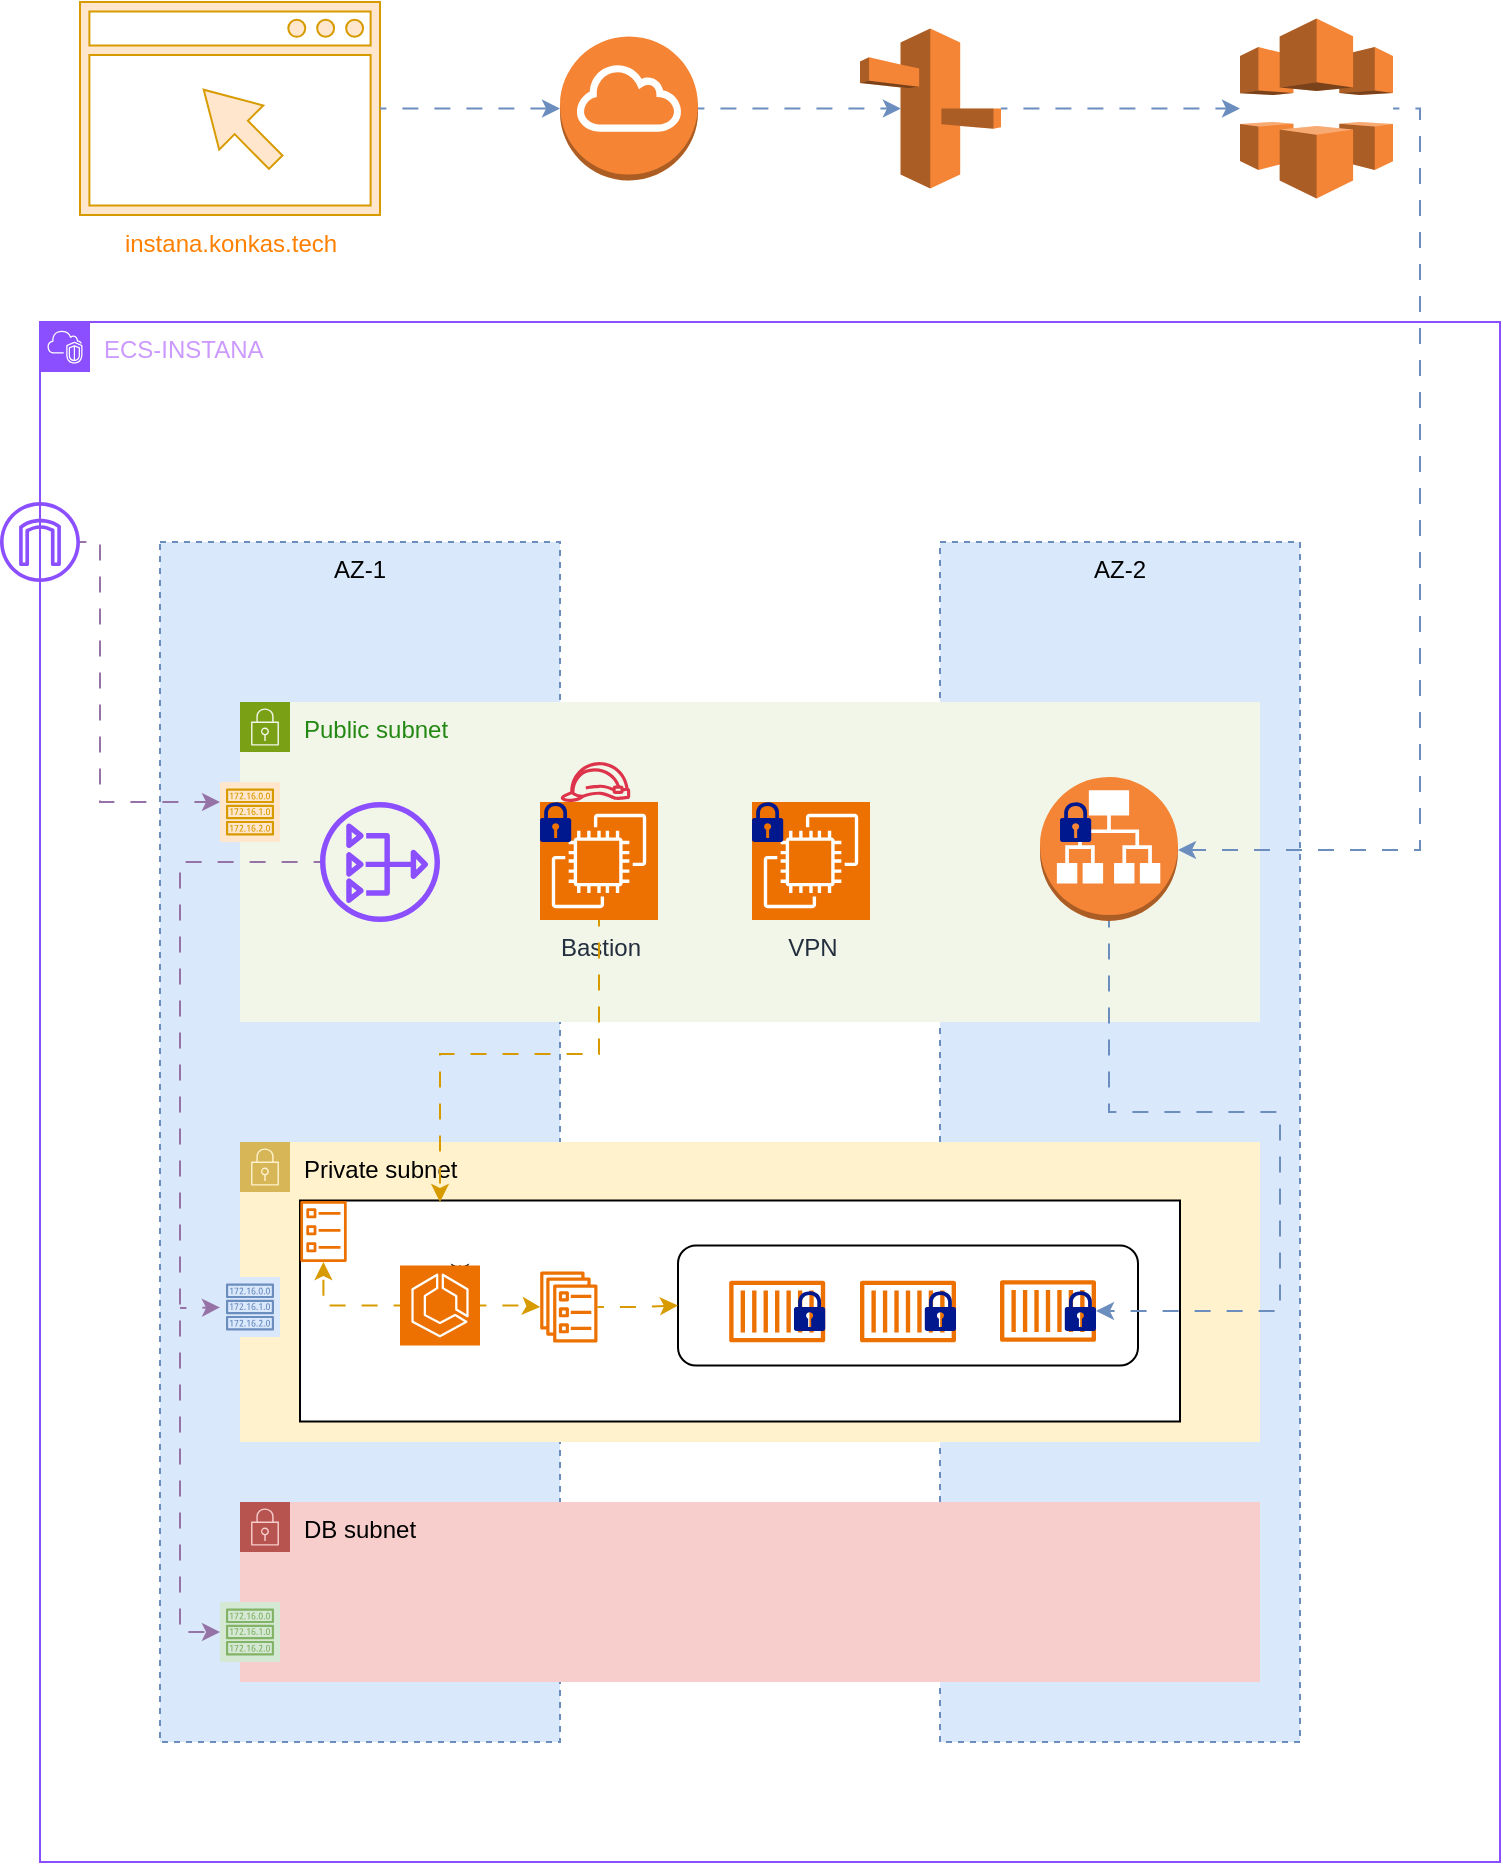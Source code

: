 <mxfile version="24.7.16">
  <diagram name="Page-1" id="yDt01ANhyej5JqWS6dFk">
    <mxGraphModel dx="1008" dy="626" grid="1" gridSize="10" guides="1" tooltips="1" connect="1" arrows="1" fold="1" page="1" pageScale="1" pageWidth="850" pageHeight="1100" math="0" shadow="0">
      <root>
        <mxCell id="0" />
        <mxCell id="1" parent="0" />
        <mxCell id="Hb1TKC1Pl9qgVDZg1J_4-1" value="&lt;font color=&quot;#cc99ff&quot;&gt;ECS-INSTANA&lt;/font&gt;" style="points=[[0,0],[0.25,0],[0.5,0],[0.75,0],[1,0],[1,0.25],[1,0.5],[1,0.75],[1,1],[0.75,1],[0.5,1],[0.25,1],[0,1],[0,0.75],[0,0.5],[0,0.25]];outlineConnect=0;gradientColor=none;html=1;whiteSpace=wrap;fontSize=12;fontStyle=0;container=1;pointerEvents=0;collapsible=0;recursiveResize=0;shape=mxgraph.aws4.group;grIcon=mxgraph.aws4.group_vpc2;strokeColor=#8C4FFF;fillColor=none;verticalAlign=top;align=left;spacingLeft=30;fontColor=#AAB7B8;dashed=0;" vertex="1" parent="1">
          <mxGeometry x="40" y="310" width="730" height="770" as="geometry" />
        </mxCell>
        <mxCell id="Hb1TKC1Pl9qgVDZg1J_4-2" value="AZ-1" style="fillColor=#dae8fc;strokeColor=#6c8ebf;dashed=1;verticalAlign=top;fontStyle=0;whiteSpace=wrap;html=1;" vertex="1" parent="Hb1TKC1Pl9qgVDZg1J_4-1">
          <mxGeometry x="60" y="110" width="200" height="600" as="geometry" />
        </mxCell>
        <mxCell id="Hb1TKC1Pl9qgVDZg1J_4-3" value="AZ-2" style="fillColor=#dae8fc;strokeColor=#6c8ebf;dashed=1;verticalAlign=top;fontStyle=0;whiteSpace=wrap;html=1;" vertex="1" parent="Hb1TKC1Pl9qgVDZg1J_4-1">
          <mxGeometry x="450" y="110" width="180" height="600" as="geometry" />
        </mxCell>
        <mxCell id="Hb1TKC1Pl9qgVDZg1J_4-4" value="Public subnet" style="points=[[0,0],[0.25,0],[0.5,0],[0.75,0],[1,0],[1,0.25],[1,0.5],[1,0.75],[1,1],[0.75,1],[0.5,1],[0.25,1],[0,1],[0,0.75],[0,0.5],[0,0.25]];outlineConnect=0;gradientColor=none;html=1;whiteSpace=wrap;fontSize=12;fontStyle=0;container=1;pointerEvents=0;collapsible=0;recursiveResize=0;shape=mxgraph.aws4.group;grIcon=mxgraph.aws4.group_security_group;grStroke=0;strokeColor=#7AA116;fillColor=#F2F6E8;verticalAlign=top;align=left;spacingLeft=30;fontColor=#248814;dashed=0;" vertex="1" parent="Hb1TKC1Pl9qgVDZg1J_4-1">
          <mxGeometry x="100" y="190" width="510" height="160" as="geometry" />
        </mxCell>
        <mxCell id="Hb1TKC1Pl9qgVDZg1J_4-26" value="VPN" style="sketch=0;points=[[0,0,0],[0.25,0,0],[0.5,0,0],[0.75,0,0],[1,0,0],[0,1,0],[0.25,1,0],[0.5,1,0],[0.75,1,0],[1,1,0],[0,0.25,0],[0,0.5,0],[0,0.75,0],[1,0.25,0],[1,0.5,0],[1,0.75,0]];outlineConnect=0;fontColor=#232F3E;fillColor=#ED7100;strokeColor=#ffffff;dashed=0;verticalLabelPosition=bottom;verticalAlign=top;align=center;html=1;fontSize=12;fontStyle=0;aspect=fixed;shape=mxgraph.aws4.resourceIcon;resIcon=mxgraph.aws4.ec2;" vertex="1" parent="Hb1TKC1Pl9qgVDZg1J_4-4">
          <mxGeometry x="256" y="50" width="59" height="59" as="geometry" />
        </mxCell>
        <mxCell id="Hb1TKC1Pl9qgVDZg1J_4-28" value="" style="sketch=0;aspect=fixed;pointerEvents=1;shadow=0;dashed=0;html=1;strokeColor=none;labelPosition=center;verticalLabelPosition=bottom;verticalAlign=top;align=center;fillColor=#00188D;shape=mxgraph.mscae.enterprise.lock" vertex="1" parent="Hb1TKC1Pl9qgVDZg1J_4-4">
          <mxGeometry x="256" y="50" width="15.6" height="20" as="geometry" />
        </mxCell>
        <mxCell id="Hb1TKC1Pl9qgVDZg1J_4-25" value="Bastion" style="sketch=0;points=[[0,0,0],[0.25,0,0],[0.5,0,0],[0.75,0,0],[1,0,0],[0,1,0],[0.25,1,0],[0.5,1,0],[0.75,1,0],[1,1,0],[0,0.25,0],[0,0.5,0],[0,0.75,0],[1,0.25,0],[1,0.5,0],[1,0.75,0]];outlineConnect=0;fontColor=#232F3E;fillColor=#ED7100;strokeColor=#ffffff;dashed=0;verticalLabelPosition=bottom;verticalAlign=top;align=center;html=1;fontSize=12;fontStyle=0;aspect=fixed;shape=mxgraph.aws4.resourceIcon;resIcon=mxgraph.aws4.ec2;" vertex="1" parent="Hb1TKC1Pl9qgVDZg1J_4-4">
          <mxGeometry x="150" y="50" width="59" height="59" as="geometry" />
        </mxCell>
        <mxCell id="Hb1TKC1Pl9qgVDZg1J_4-29" value="" style="sketch=0;outlineConnect=0;fontColor=#232F3E;gradientColor=none;fillColor=#DD344C;strokeColor=none;dashed=0;verticalLabelPosition=bottom;verticalAlign=top;align=center;html=1;fontSize=12;fontStyle=0;aspect=fixed;pointerEvents=1;shape=mxgraph.aws4.role;" vertex="1" parent="Hb1TKC1Pl9qgVDZg1J_4-4">
          <mxGeometry x="160" y="30" width="35.46" height="20" as="geometry" />
        </mxCell>
        <mxCell id="Hb1TKC1Pl9qgVDZg1J_4-27" value="" style="sketch=0;aspect=fixed;pointerEvents=1;shadow=0;dashed=0;html=1;strokeColor=none;labelPosition=center;verticalLabelPosition=bottom;verticalAlign=top;align=center;fillColor=#00188D;shape=mxgraph.mscae.enterprise.lock" vertex="1" parent="Hb1TKC1Pl9qgVDZg1J_4-4">
          <mxGeometry x="150" y="50" width="15.6" height="20" as="geometry" />
        </mxCell>
        <mxCell id="Hb1TKC1Pl9qgVDZg1J_4-57" value="" style="sketch=0;outlineConnect=0;fontColor=#232F3E;gradientColor=none;fillColor=#8C4FFF;strokeColor=none;dashed=0;verticalLabelPosition=bottom;verticalAlign=top;align=center;html=1;fontSize=12;fontStyle=0;aspect=fixed;pointerEvents=1;shape=mxgraph.aws4.nat_gateway;" vertex="1" parent="Hb1TKC1Pl9qgVDZg1J_4-4">
          <mxGeometry x="40" y="50" width="60" height="60" as="geometry" />
        </mxCell>
        <mxCell id="Hb1TKC1Pl9qgVDZg1J_4-5" value="Private subnet" style="points=[[0,0],[0.25,0],[0.5,0],[0.75,0],[1,0],[1,0.25],[1,0.5],[1,0.75],[1,1],[0.75,1],[0.5,1],[0.25,1],[0,1],[0,0.75],[0,0.5],[0,0.25]];outlineConnect=0;html=1;whiteSpace=wrap;fontSize=12;fontStyle=0;container=1;pointerEvents=0;collapsible=0;recursiveResize=0;shape=mxgraph.aws4.group;grIcon=mxgraph.aws4.group_security_group;grStroke=0;strokeColor=#d6b656;fillColor=#fff2cc;verticalAlign=top;align=left;spacingLeft=30;dashed=0;" vertex="1" parent="Hb1TKC1Pl9qgVDZg1J_4-1">
          <mxGeometry x="100" y="410" width="510" height="150" as="geometry" />
        </mxCell>
        <mxCell id="Hb1TKC1Pl9qgVDZg1J_4-9" value="&#xa;&lt;span style=&quot;color: rgb(0, 0, 0); font-family: Helvetica; font-size: 12px; font-style: normal; font-variant-ligatures: normal; font-variant-caps: normal; font-weight: 400; letter-spacing: normal; orphans: 2; text-align: center; text-indent: 0px; text-transform: none; widows: 2; word-spacing: 0px; -webkit-text-stroke-width: 0px; white-space: nowrap; background-color: rgb(251, 251, 251); text-decoration-thickness: initial; text-decoration-style: initial; text-decoration-color: initial; display: inline !important; float: none;&quot;&gt;instana-ns&lt;/span&gt;&#xa;&#xa;" style="rounded=0;whiteSpace=wrap;html=1;" vertex="1" parent="Hb1TKC1Pl9qgVDZg1J_4-5">
          <mxGeometry x="30" y="29.25" width="440" height="110.5" as="geometry" />
        </mxCell>
        <mxCell id="Hb1TKC1Pl9qgVDZg1J_4-13" value="" style="rounded=1;whiteSpace=wrap;html=1;" vertex="1" parent="Hb1TKC1Pl9qgVDZg1J_4-5">
          <mxGeometry x="219" y="51.75" width="230" height="60" as="geometry" />
        </mxCell>
        <mxCell id="Hb1TKC1Pl9qgVDZg1J_4-14" value="" style="sketch=0;outlineConnect=0;fontColor=#232F3E;gradientColor=none;fillColor=#ED7100;strokeColor=none;dashed=0;verticalLabelPosition=bottom;verticalAlign=top;align=center;html=1;fontSize=12;fontStyle=0;aspect=fixed;pointerEvents=1;shape=mxgraph.aws4.container_1;" vertex="1" parent="Hb1TKC1Pl9qgVDZg1J_4-5">
          <mxGeometry x="244.6" y="69.25" width="48" height="31" as="geometry" />
        </mxCell>
        <mxCell id="Hb1TKC1Pl9qgVDZg1J_4-15" value="" style="sketch=0;outlineConnect=0;fontColor=#232F3E;gradientColor=none;fillColor=#ED7100;strokeColor=none;dashed=0;verticalLabelPosition=bottom;verticalAlign=top;align=center;html=1;fontSize=12;fontStyle=0;aspect=fixed;pointerEvents=1;shape=mxgraph.aws4.container_1;" vertex="1" parent="Hb1TKC1Pl9qgVDZg1J_4-5">
          <mxGeometry x="310" y="69.25" width="48" height="31" as="geometry" />
        </mxCell>
        <mxCell id="Hb1TKC1Pl9qgVDZg1J_4-16" value="" style="sketch=0;outlineConnect=0;fontColor=#232F3E;gradientColor=none;fillColor=#ED7100;strokeColor=none;dashed=0;verticalLabelPosition=bottom;verticalAlign=top;align=center;html=1;fontSize=12;fontStyle=0;aspect=fixed;pointerEvents=1;shape=mxgraph.aws4.container_1;" vertex="1" parent="Hb1TKC1Pl9qgVDZg1J_4-5">
          <mxGeometry x="380" y="69" width="48" height="31" as="geometry" />
        </mxCell>
        <mxCell id="Hb1TKC1Pl9qgVDZg1J_4-17" value="" style="sketch=0;aspect=fixed;pointerEvents=1;shadow=0;dashed=0;html=1;strokeColor=none;labelPosition=center;verticalLabelPosition=bottom;verticalAlign=top;align=center;fillColor=#00188D;shape=mxgraph.mscae.enterprise.lock" vertex="1" parent="Hb1TKC1Pl9qgVDZg1J_4-5">
          <mxGeometry x="277" y="74.5" width="15.6" height="20" as="geometry" />
        </mxCell>
        <mxCell id="Hb1TKC1Pl9qgVDZg1J_4-18" value="" style="sketch=0;aspect=fixed;pointerEvents=1;shadow=0;dashed=0;html=1;strokeColor=none;labelPosition=center;verticalLabelPosition=bottom;verticalAlign=top;align=center;fillColor=#00188D;shape=mxgraph.mscae.enterprise.lock" vertex="1" parent="Hb1TKC1Pl9qgVDZg1J_4-5">
          <mxGeometry x="342.4" y="74.5" width="15.6" height="20" as="geometry" />
        </mxCell>
        <mxCell id="Hb1TKC1Pl9qgVDZg1J_4-19" value="" style="sketch=0;aspect=fixed;pointerEvents=1;shadow=0;dashed=0;html=1;strokeColor=none;labelPosition=center;verticalLabelPosition=bottom;verticalAlign=top;align=center;fillColor=#00188D;shape=mxgraph.mscae.enterprise.lock" vertex="1" parent="Hb1TKC1Pl9qgVDZg1J_4-5">
          <mxGeometry x="412.4" y="74.5" width="15.6" height="20" as="geometry" />
        </mxCell>
        <mxCell id="Hb1TKC1Pl9qgVDZg1J_4-41" value="" style="edgeStyle=orthogonalEdgeStyle;rounded=0;orthogonalLoop=1;jettySize=auto;html=1;flowAnimation=1;fillColor=#ffe6cc;strokeColor=#d79b00;" edge="1" parent="Hb1TKC1Pl9qgVDZg1J_4-5" source="Hb1TKC1Pl9qgVDZg1J_4-8" target="Hb1TKC1Pl9qgVDZg1J_4-32">
          <mxGeometry relative="1" as="geometry" />
        </mxCell>
        <mxCell id="Hb1TKC1Pl9qgVDZg1J_4-42" value="" style="edgeStyle=orthogonalEdgeStyle;rounded=0;orthogonalLoop=1;jettySize=auto;html=1;flowAnimation=1;fillColor=#ffe6cc;strokeColor=#d79b00;" edge="1" parent="Hb1TKC1Pl9qgVDZg1J_4-5" source="Hb1TKC1Pl9qgVDZg1J_4-8" target="Hb1TKC1Pl9qgVDZg1J_4-33">
          <mxGeometry relative="1" as="geometry" />
        </mxCell>
        <mxCell id="Hb1TKC1Pl9qgVDZg1J_4-55" style="edgeStyle=orthogonalEdgeStyle;rounded=0;orthogonalLoop=1;jettySize=auto;html=1;exitX=0.75;exitY=0;exitDx=0;exitDy=0;exitPerimeter=0;" edge="1" parent="Hb1TKC1Pl9qgVDZg1J_4-5" source="Hb1TKC1Pl9qgVDZg1J_4-8">
          <mxGeometry relative="1" as="geometry">
            <mxPoint x="110" y="70" as="targetPoint" />
          </mxGeometry>
        </mxCell>
        <mxCell id="Hb1TKC1Pl9qgVDZg1J_4-8" value="" style="sketch=0;points=[[0,0,0],[0.25,0,0],[0.5,0,0],[0.75,0,0],[1,0,0],[0,1,0],[0.25,1,0],[0.5,1,0],[0.75,1,0],[1,1,0],[0,0.25,0],[0,0.5,0],[0,0.75,0],[1,0.25,0],[1,0.5,0],[1,0.75,0]];outlineConnect=0;fontColor=#232F3E;fillColor=#ED7100;strokeColor=#ffffff;dashed=0;verticalLabelPosition=bottom;verticalAlign=top;align=center;html=1;fontSize=12;fontStyle=0;aspect=fixed;shape=mxgraph.aws4.resourceIcon;resIcon=mxgraph.aws4.ecs;" vertex="1" parent="Hb1TKC1Pl9qgVDZg1J_4-5">
          <mxGeometry x="80" y="61.75" width="40" height="40" as="geometry" />
        </mxCell>
        <mxCell id="Hb1TKC1Pl9qgVDZg1J_4-32" value="" style="sketch=0;outlineConnect=0;fontColor=#232F3E;gradientColor=none;fillColor=#ED7100;strokeColor=none;dashed=0;verticalLabelPosition=bottom;verticalAlign=top;align=center;html=1;fontSize=12;fontStyle=0;aspect=fixed;pointerEvents=1;shape=mxgraph.aws4.ecs_task;" vertex="1" parent="Hb1TKC1Pl9qgVDZg1J_4-5">
          <mxGeometry x="30" y="29.5" width="23.51" height="30.5" as="geometry" />
        </mxCell>
        <mxCell id="Hb1TKC1Pl9qgVDZg1J_4-43" value="" style="edgeStyle=orthogonalEdgeStyle;rounded=0;orthogonalLoop=1;jettySize=auto;html=1;entryX=0;entryY=0.5;entryDx=0;entryDy=0;flowAnimation=1;fillColor=#ffe6cc;strokeColor=#d79b00;" edge="1" parent="Hb1TKC1Pl9qgVDZg1J_4-5" source="Hb1TKC1Pl9qgVDZg1J_4-33" target="Hb1TKC1Pl9qgVDZg1J_4-13">
          <mxGeometry relative="1" as="geometry" />
        </mxCell>
        <mxCell id="Hb1TKC1Pl9qgVDZg1J_4-33" value="" style="sketch=0;outlineConnect=0;fontColor=#232F3E;gradientColor=none;fillColor=#ED7100;strokeColor=none;dashed=0;verticalLabelPosition=bottom;verticalAlign=top;align=center;html=1;fontSize=12;fontStyle=0;aspect=fixed;pointerEvents=1;shape=mxgraph.aws4.ecs_service;" vertex="1" parent="Hb1TKC1Pl9qgVDZg1J_4-5">
          <mxGeometry x="150" y="64.75" width="28.84" height="35.5" as="geometry" />
        </mxCell>
        <mxCell id="Hb1TKC1Pl9qgVDZg1J_4-49" value="" style="sketch=0;outlineConnect=0;strokeColor=#6c8ebf;fillColor=#dae8fc;dashed=0;verticalLabelPosition=bottom;verticalAlign=top;align=center;html=1;fontSize=12;fontStyle=0;aspect=fixed;shape=mxgraph.aws4.resourceIcon;resIcon=mxgraph.aws4.route_table;" vertex="1" parent="Hb1TKC1Pl9qgVDZg1J_4-5">
          <mxGeometry x="-10" y="67.5" width="30" height="30" as="geometry" />
        </mxCell>
        <mxCell id="Hb1TKC1Pl9qgVDZg1J_4-6" value="DB subnet" style="points=[[0,0],[0.25,0],[0.5,0],[0.75,0],[1,0],[1,0.25],[1,0.5],[1,0.75],[1,1],[0.75,1],[0.5,1],[0.25,1],[0,1],[0,0.75],[0,0.5],[0,0.25]];outlineConnect=0;html=1;whiteSpace=wrap;fontSize=12;fontStyle=0;container=1;pointerEvents=0;collapsible=0;recursiveResize=0;shape=mxgraph.aws4.group;grIcon=mxgraph.aws4.group_security_group;grStroke=0;strokeColor=#b85450;fillColor=#f8cecc;verticalAlign=top;align=left;spacingLeft=30;dashed=0;" vertex="1" parent="Hb1TKC1Pl9qgVDZg1J_4-1">
          <mxGeometry x="100" y="590" width="510" height="90" as="geometry" />
        </mxCell>
        <mxCell id="Hb1TKC1Pl9qgVDZg1J_4-50" value="" style="sketch=0;outlineConnect=0;strokeColor=#82b366;fillColor=#d5e8d4;dashed=0;verticalLabelPosition=bottom;verticalAlign=top;align=center;html=1;fontSize=12;fontStyle=0;aspect=fixed;shape=mxgraph.aws4.resourceIcon;resIcon=mxgraph.aws4.route_table;" vertex="1" parent="Hb1TKC1Pl9qgVDZg1J_4-6">
          <mxGeometry x="-10" y="50" width="30" height="30" as="geometry" />
        </mxCell>
        <mxCell id="Hb1TKC1Pl9qgVDZg1J_4-7" value="" style="sketch=0;outlineConnect=0;fontColor=#232F3E;gradientColor=none;fillColor=#8C4FFF;strokeColor=none;dashed=0;verticalLabelPosition=bottom;verticalAlign=top;align=center;html=1;fontSize=12;fontStyle=0;aspect=fixed;pointerEvents=1;shape=mxgraph.aws4.internet_gateway;" vertex="1" parent="Hb1TKC1Pl9qgVDZg1J_4-1">
          <mxGeometry x="-20" y="90" width="40" height="40" as="geometry" />
        </mxCell>
        <mxCell id="Hb1TKC1Pl9qgVDZg1J_4-11" value="" style="outlineConnect=0;dashed=0;verticalLabelPosition=bottom;verticalAlign=top;align=center;html=1;shape=mxgraph.aws3.application_load_balancer;fillColor=#F58536;gradientColor=none;" vertex="1" parent="Hb1TKC1Pl9qgVDZg1J_4-1">
          <mxGeometry x="500" y="227.5" width="69" height="72" as="geometry" />
        </mxCell>
        <mxCell id="Hb1TKC1Pl9qgVDZg1J_4-20" value="" style="sketch=0;aspect=fixed;pointerEvents=1;shadow=0;dashed=0;html=1;strokeColor=none;labelPosition=center;verticalLabelPosition=bottom;verticalAlign=top;align=center;fillColor=#00188D;shape=mxgraph.mscae.enterprise.lock" vertex="1" parent="Hb1TKC1Pl9qgVDZg1J_4-1">
          <mxGeometry x="510" y="240" width="15.6" height="20" as="geometry" />
        </mxCell>
        <mxCell id="Hb1TKC1Pl9qgVDZg1J_4-46" style="edgeStyle=orthogonalEdgeStyle;rounded=0;orthogonalLoop=1;jettySize=auto;html=1;flowAnimation=1;fillColor=#ffe6cc;strokeColor=#d79b00;" edge="1" parent="Hb1TKC1Pl9qgVDZg1J_4-1" source="Hb1TKC1Pl9qgVDZg1J_4-25">
          <mxGeometry relative="1" as="geometry">
            <mxPoint x="200" y="440" as="targetPoint" />
            <Array as="points">
              <mxPoint x="280" y="366" />
              <mxPoint x="200" y="366" />
              <mxPoint x="200" y="440" />
            </Array>
          </mxGeometry>
        </mxCell>
        <mxCell id="Hb1TKC1Pl9qgVDZg1J_4-47" style="edgeStyle=orthogonalEdgeStyle;rounded=0;orthogonalLoop=1;jettySize=auto;html=1;entryX=1;entryY=0.5;entryDx=0;entryDy=0;entryPerimeter=0;flowAnimation=1;fillColor=#dae8fc;strokeColor=#6c8ebf;" edge="1" parent="Hb1TKC1Pl9qgVDZg1J_4-1" source="Hb1TKC1Pl9qgVDZg1J_4-11" target="Hb1TKC1Pl9qgVDZg1J_4-19">
          <mxGeometry relative="1" as="geometry">
            <Array as="points">
              <mxPoint x="535" y="395" />
              <mxPoint x="620" y="395" />
              <mxPoint x="620" y="495" />
            </Array>
          </mxGeometry>
        </mxCell>
        <mxCell id="Hb1TKC1Pl9qgVDZg1J_4-48" value="" style="sketch=0;outlineConnect=0;strokeColor=#d79b00;fillColor=#ffe6cc;dashed=0;verticalLabelPosition=bottom;verticalAlign=top;align=center;html=1;fontSize=12;fontStyle=0;aspect=fixed;shape=mxgraph.aws4.resourceIcon;resIcon=mxgraph.aws4.route_table;" vertex="1" parent="Hb1TKC1Pl9qgVDZg1J_4-1">
          <mxGeometry x="90" y="230" width="30" height="30" as="geometry" />
        </mxCell>
        <mxCell id="Hb1TKC1Pl9qgVDZg1J_4-51" style="edgeStyle=orthogonalEdgeStyle;rounded=0;orthogonalLoop=1;jettySize=auto;html=1;flowAnimation=1;fillColor=#e1d5e7;strokeColor=#9673a6;" edge="1" parent="Hb1TKC1Pl9qgVDZg1J_4-1" source="Hb1TKC1Pl9qgVDZg1J_4-7">
          <mxGeometry relative="1" as="geometry">
            <mxPoint x="90" y="240" as="targetPoint" />
            <Array as="points">
              <mxPoint x="30" y="110" />
              <mxPoint x="30" y="240" />
            </Array>
          </mxGeometry>
        </mxCell>
        <mxCell id="Hb1TKC1Pl9qgVDZg1J_4-70" style="edgeStyle=orthogonalEdgeStyle;rounded=0;orthogonalLoop=1;jettySize=auto;html=1;flowAnimation=1;fillColor=#e1d5e7;strokeColor=#9673a6;" edge="1" parent="Hb1TKC1Pl9qgVDZg1J_4-1" source="Hb1TKC1Pl9qgVDZg1J_4-57" target="Hb1TKC1Pl9qgVDZg1J_4-50">
          <mxGeometry relative="1" as="geometry">
            <Array as="points">
              <mxPoint x="70" y="270" />
              <mxPoint x="70" y="655" />
            </Array>
          </mxGeometry>
        </mxCell>
        <mxCell id="Hb1TKC1Pl9qgVDZg1J_4-74" value="" style="endArrow=classic;html=1;rounded=0;flowAnimation=1;fillColor=#e1d5e7;strokeColor=#9673a6;" edge="1" parent="Hb1TKC1Pl9qgVDZg1J_4-1" target="Hb1TKC1Pl9qgVDZg1J_4-49">
          <mxGeometry width="50" height="50" relative="1" as="geometry">
            <mxPoint x="70" y="493" as="sourcePoint" />
            <mxPoint x="90" y="491" as="targetPoint" />
          </mxGeometry>
        </mxCell>
        <mxCell id="Hb1TKC1Pl9qgVDZg1J_4-61" style="edgeStyle=orthogonalEdgeStyle;rounded=0;orthogonalLoop=1;jettySize=auto;html=1;flowAnimation=1;exitX=1;exitY=0.5;exitDx=0;exitDy=0;exitPerimeter=0;fillColor=#dae8fc;strokeColor=#6c8ebf;" edge="1" parent="1" source="Hb1TKC1Pl9qgVDZg1J_4-10" target="Hb1TKC1Pl9qgVDZg1J_4-11">
          <mxGeometry relative="1" as="geometry">
            <Array as="points">
              <mxPoint x="730" y="203" />
              <mxPoint x="730" y="574" />
            </Array>
          </mxGeometry>
        </mxCell>
        <mxCell id="Hb1TKC1Pl9qgVDZg1J_4-10" value="" style="outlineConnect=0;dashed=0;verticalLabelPosition=bottom;verticalAlign=top;align=center;html=1;shape=mxgraph.aws3.cloudfront;fillColor=#F58536;gradientColor=none;" vertex="1" parent="1">
          <mxGeometry x="640" y="158.25" width="76.5" height="90" as="geometry" />
        </mxCell>
        <mxCell id="Hb1TKC1Pl9qgVDZg1J_4-64" style="edgeStyle=orthogonalEdgeStyle;rounded=0;orthogonalLoop=1;jettySize=auto;html=1;flowAnimation=1;fillColor=#dae8fc;strokeColor=#6c8ebf;" edge="1" parent="1" source="Hb1TKC1Pl9qgVDZg1J_4-62" target="Hb1TKC1Pl9qgVDZg1J_4-10">
          <mxGeometry relative="1" as="geometry" />
        </mxCell>
        <mxCell id="Hb1TKC1Pl9qgVDZg1J_4-62" value="" style="outlineConnect=0;dashed=0;verticalLabelPosition=bottom;verticalAlign=top;align=center;html=1;shape=mxgraph.aws3.route_53;fillColor=#F58536;gradientColor=none;" vertex="1" parent="1">
          <mxGeometry x="450" y="163.25" width="70.5" height="80" as="geometry" />
        </mxCell>
        <mxCell id="Hb1TKC1Pl9qgVDZg1J_4-66" value="&lt;font color=&quot;#ff8000&quot;&gt;instana.konkas.tech&lt;/font&gt;" style="sketch=0;pointerEvents=1;shadow=0;dashed=0;html=1;strokeColor=#d79b00;fillColor=#ffe6cc;aspect=fixed;labelPosition=center;verticalLabelPosition=bottom;verticalAlign=top;align=center;outlineConnect=0;shape=mxgraph.vvd.web_browser;" vertex="1" parent="1">
          <mxGeometry x="60" y="150" width="150" height="106.5" as="geometry" />
        </mxCell>
        <mxCell id="Hb1TKC1Pl9qgVDZg1J_4-67" value="" style="outlineConnect=0;dashed=0;verticalLabelPosition=bottom;verticalAlign=top;align=center;html=1;shape=mxgraph.aws3.internet_gateway;fillColor=#F58534;gradientColor=none;" vertex="1" parent="1">
          <mxGeometry x="300" y="167.25" width="69" height="72" as="geometry" />
        </mxCell>
        <mxCell id="Hb1TKC1Pl9qgVDZg1J_4-68" style="edgeStyle=orthogonalEdgeStyle;rounded=0;orthogonalLoop=1;jettySize=auto;html=1;entryX=0;entryY=0.5;entryDx=0;entryDy=0;entryPerimeter=0;flowAnimation=1;fillColor=#dae8fc;strokeColor=#6c8ebf;" edge="1" parent="1" source="Hb1TKC1Pl9qgVDZg1J_4-66" target="Hb1TKC1Pl9qgVDZg1J_4-67">
          <mxGeometry relative="1" as="geometry" />
        </mxCell>
        <mxCell id="Hb1TKC1Pl9qgVDZg1J_4-69" style="edgeStyle=orthogonalEdgeStyle;rounded=0;orthogonalLoop=1;jettySize=auto;html=1;entryX=0.29;entryY=0.5;entryDx=0;entryDy=0;entryPerimeter=0;flowAnimation=1;fillColor=#dae8fc;strokeColor=#6c8ebf;" edge="1" parent="1" source="Hb1TKC1Pl9qgVDZg1J_4-67" target="Hb1TKC1Pl9qgVDZg1J_4-62">
          <mxGeometry relative="1" as="geometry" />
        </mxCell>
      </root>
    </mxGraphModel>
  </diagram>
</mxfile>
